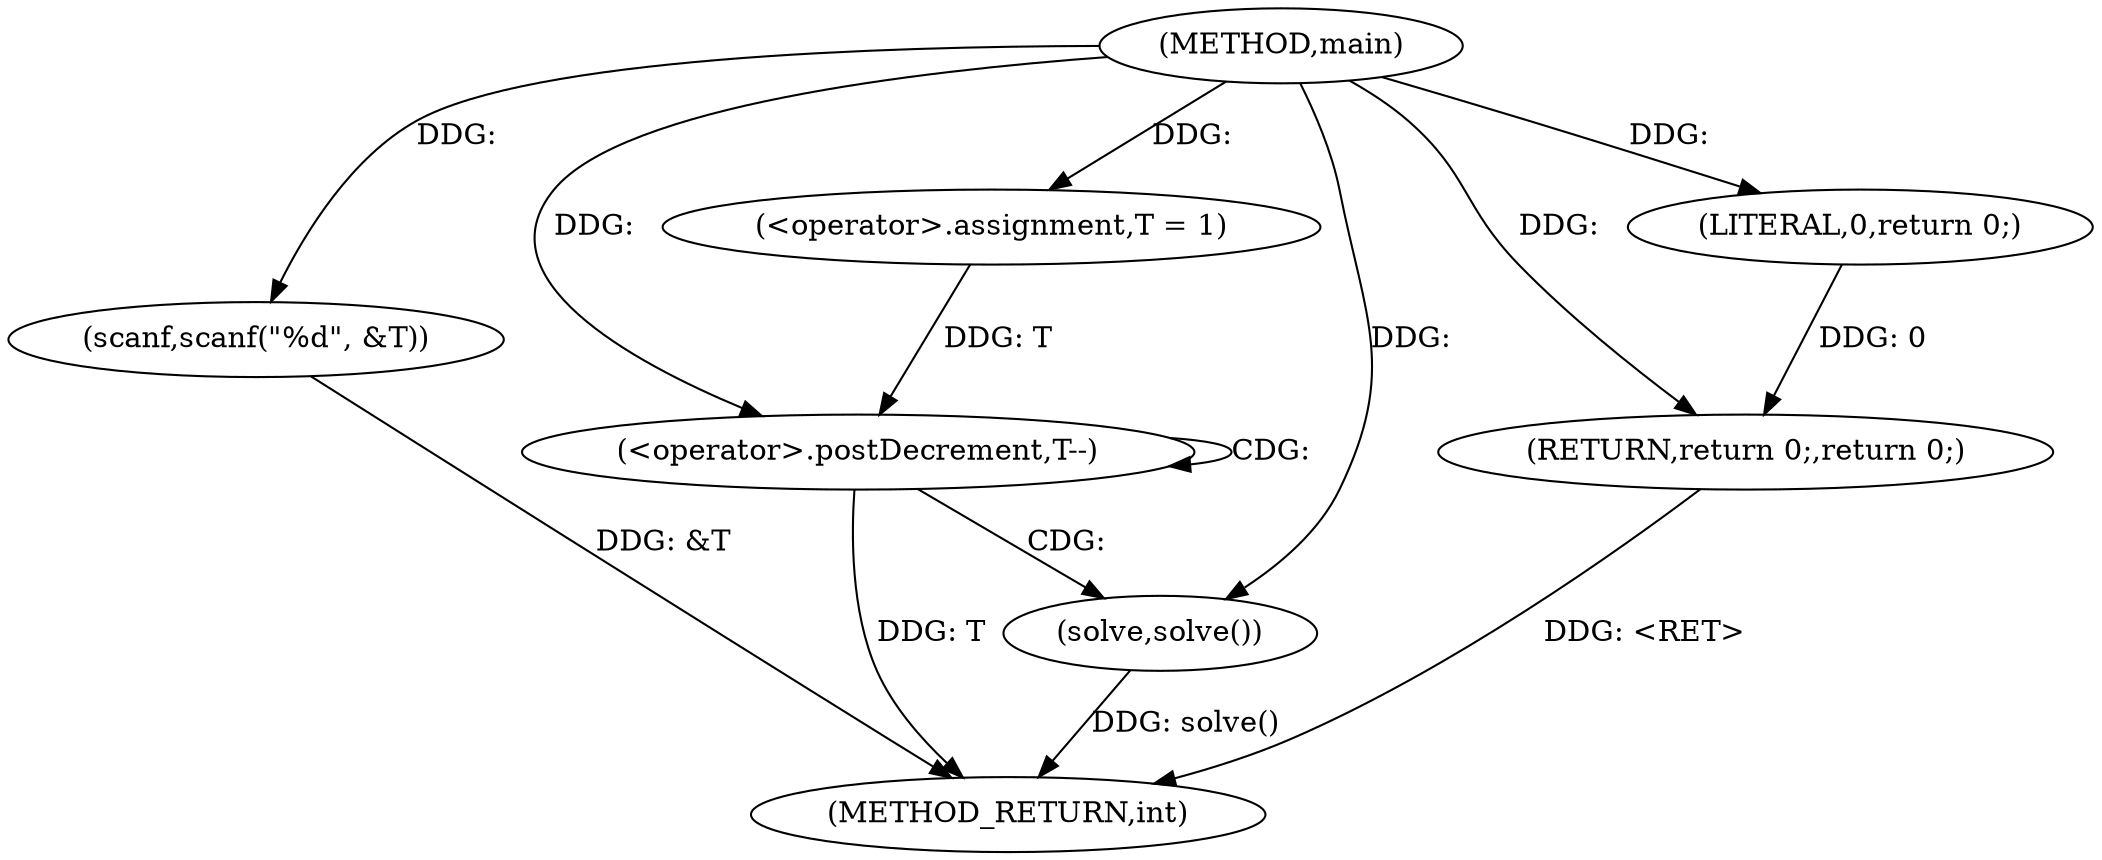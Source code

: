 digraph "main" {  
"1000182" [label = "(METHOD,main)" ]
"1000199" [label = "(METHOD_RETURN,int)" ]
"1000185" [label = "(<operator>.assignment,T = 1)" ]
"1000188" [label = "(scanf,scanf(\"%d\", &T))" ]
"1000197" [label = "(RETURN,return 0;,return 0;)" ]
"1000193" [label = "(<operator>.postDecrement,T--)" ]
"1000198" [label = "(LITERAL,0,return 0;)" ]
"1000196" [label = "(solve,solve())" ]
  "1000197" -> "1000199"  [ label = "DDG: <RET>"] 
  "1000188" -> "1000199"  [ label = "DDG: &T"] 
  "1000193" -> "1000199"  [ label = "DDG: T"] 
  "1000196" -> "1000199"  [ label = "DDG: solve()"] 
  "1000182" -> "1000185"  [ label = "DDG: "] 
  "1000182" -> "1000188"  [ label = "DDG: "] 
  "1000198" -> "1000197"  [ label = "DDG: 0"] 
  "1000182" -> "1000197"  [ label = "DDG: "] 
  "1000182" -> "1000198"  [ label = "DDG: "] 
  "1000185" -> "1000193"  [ label = "DDG: T"] 
  "1000182" -> "1000193"  [ label = "DDG: "] 
  "1000182" -> "1000196"  [ label = "DDG: "] 
  "1000193" -> "1000193"  [ label = "CDG: "] 
  "1000193" -> "1000196"  [ label = "CDG: "] 
}
